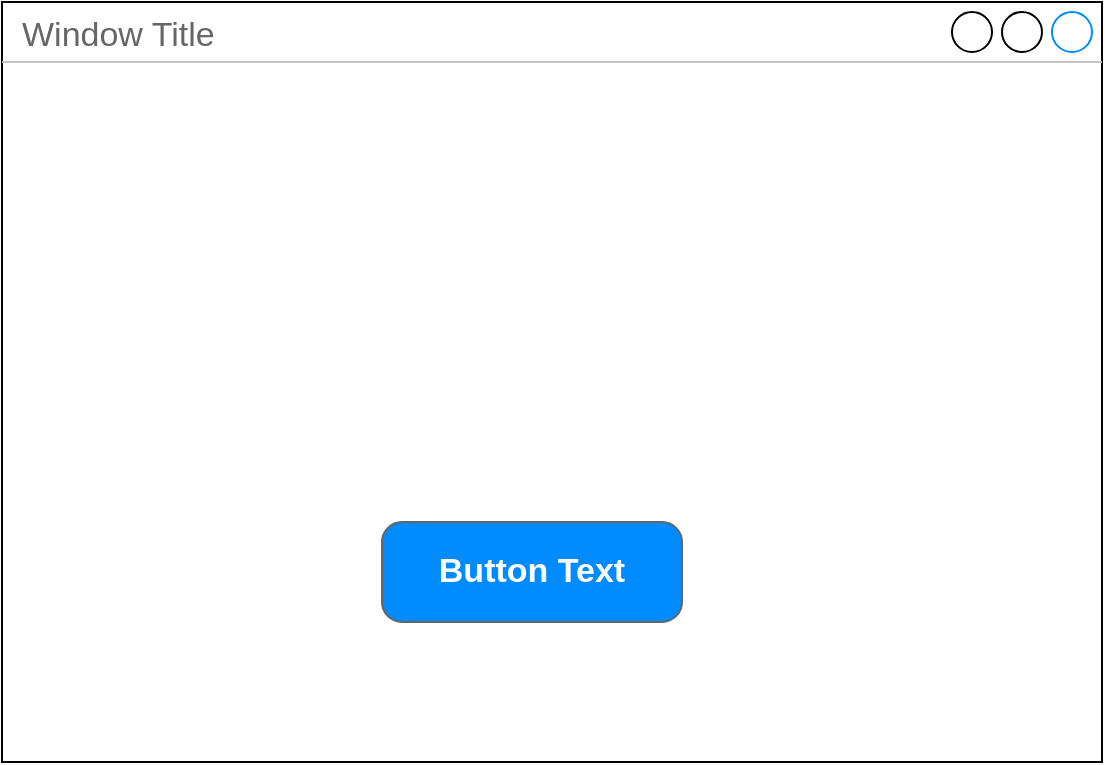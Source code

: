 <mxfile version="12.1.3" type="github" pages="1"><diagram id="LM6CjAh0glg75K96iJQz" name="Page-1"><mxGraphModel dx="1024" dy="566" grid="1" gridSize="10" guides="1" tooltips="1" connect="1" arrows="1" fold="1" page="1" pageScale="1" pageWidth="827" pageHeight="1169" math="0" shadow="0"><root><mxCell id="0"/><mxCell id="1" parent="0"/><mxCell id="9HlBVB_TdxeJ-ZHrSiRh-2" value="Window Title" style="strokeWidth=1;shadow=0;dashed=0;align=center;html=1;shape=mxgraph.mockup.containers.window;align=left;verticalAlign=top;spacingLeft=8;strokeColor2=#008cff;strokeColor3=#c4c4c4;fontColor=#666666;fillColor=#ffffff;mainText=;fontSize=17;labelBackgroundColor=none;" vertex="1" parent="1"><mxGeometry x="190" y="300" width="550" height="380" as="geometry"/></mxCell><mxCell id="9HlBVB_TdxeJ-ZHrSiRh-3" value="Button Text" style="strokeWidth=1;shadow=0;dashed=0;align=center;html=1;shape=mxgraph.mockup.buttons.button;strokeColor=#666666;fontColor=#ffffff;mainText=;buttonStyle=round;fontSize=17;fontStyle=1;fillColor=#008cff;whiteSpace=wrap;" vertex="1" parent="1"><mxGeometry x="380" y="560" width="150" height="50" as="geometry"/></mxCell></root></mxGraphModel></diagram></mxfile>